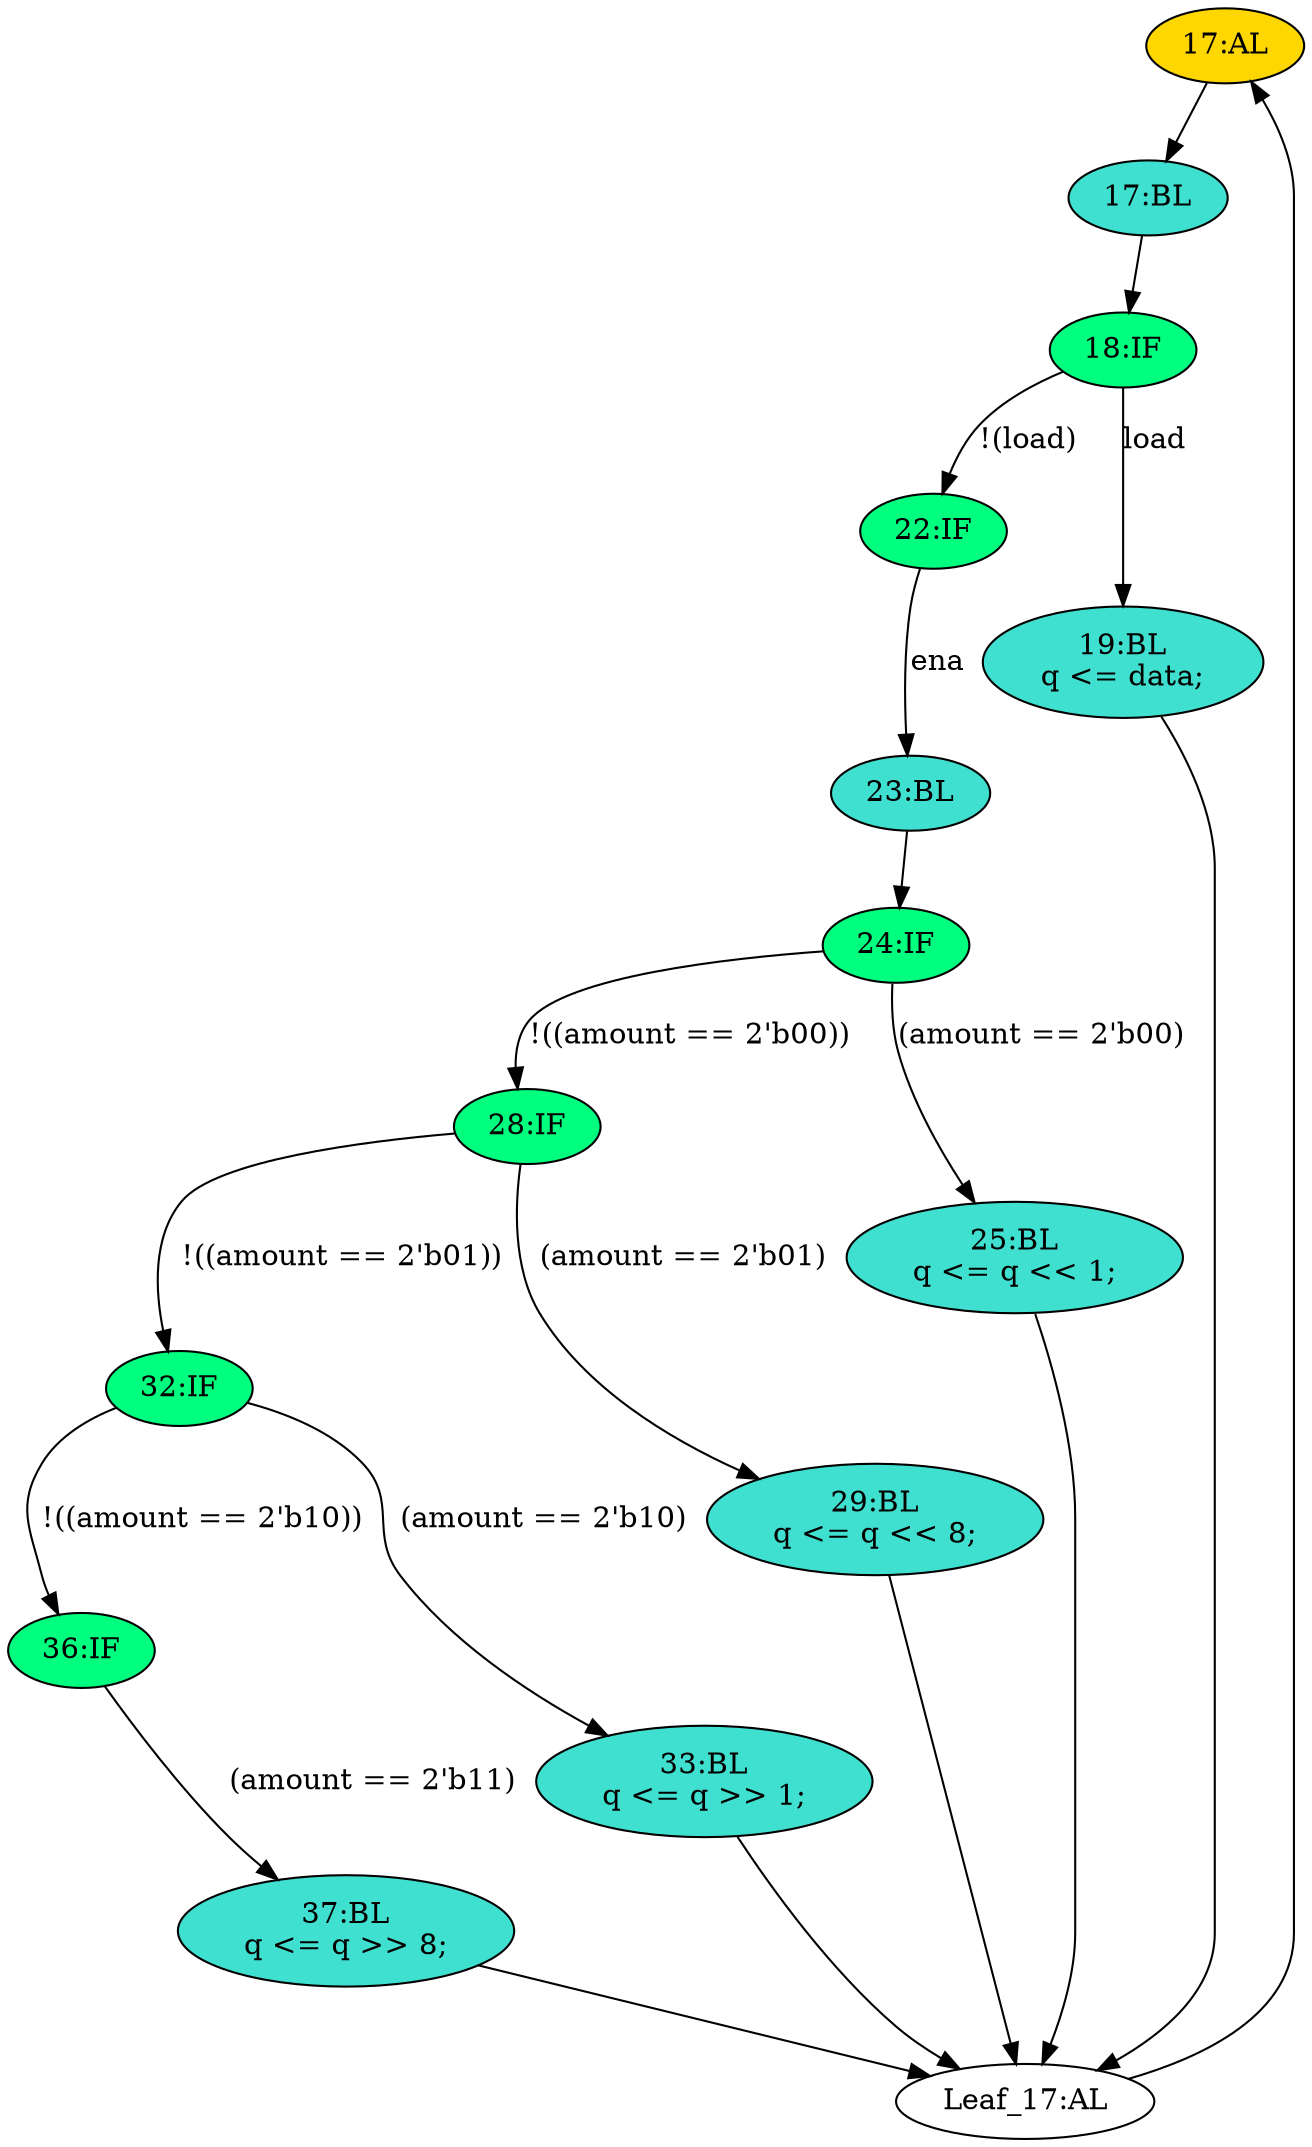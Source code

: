 strict digraph "compose( ,  )" {
	node [label="\N"];
	"17:AL"	[ast="<pyverilog.vparser.ast.Always object at 0x7fa1453b7090>",
		clk_sens=True,
		fillcolor=gold,
		label="17:AL",
		sens="['clk']",
		statements="[]",
		style=filled,
		typ=Always,
		use_var="['load', 'ena', 'amount', 'data', 'q']"];
	"17:BL"	[ast="<pyverilog.vparser.ast.Block object at 0x7fa1453a3d10>",
		fillcolor=turquoise,
		label="17:BL",
		statements="[]",
		style=filled,
		typ=Block];
	"17:AL" -> "17:BL"	[cond="[]",
		lineno=None];
	"32:IF"	[ast="<pyverilog.vparser.ast.IfStatement object at 0x7fa146ee8ad0>",
		fillcolor=springgreen,
		label="32:IF",
		statements="[]",
		style=filled,
		typ=IfStatement];
	"36:IF"	[ast="<pyverilog.vparser.ast.IfStatement object at 0x7fa145258d10>",
		fillcolor=springgreen,
		label="36:IF",
		statements="[]",
		style=filled,
		typ=IfStatement];
	"32:IF" -> "36:IF"	[cond="['amount']",
		label="!((amount == 2'b10))",
		lineno=32];
	"33:BL"	[ast="<pyverilog.vparser.ast.Block object at 0x7fa145660450>",
		fillcolor=turquoise,
		label="33:BL
q <= q >> 1;",
		statements="[<pyverilog.vparser.ast.NonblockingSubstitution object at 0x7fa1453c6510>]",
		style=filled,
		typ=Block];
	"32:IF" -> "33:BL"	[cond="['amount']",
		label="(amount == 2'b10)",
		lineno=32];
	"37:BL"	[ast="<pyverilog.vparser.ast.Block object at 0x7fa145258810>",
		fillcolor=turquoise,
		label="37:BL
q <= q >> 8;",
		statements="[<pyverilog.vparser.ast.NonblockingSubstitution object at 0x7fa145258bd0>]",
		style=filled,
		typ=Block];
	"36:IF" -> "37:BL"	[cond="['amount']",
		label="(amount == 2'b11)",
		lineno=36];
	"28:IF"	[ast="<pyverilog.vparser.ast.IfStatement object at 0x7fa1453a6450>",
		fillcolor=springgreen,
		label="28:IF",
		statements="[]",
		style=filled,
		typ=IfStatement];
	"28:IF" -> "32:IF"	[cond="['amount']",
		label="!((amount == 2'b01))",
		lineno=28];
	"29:BL"	[ast="<pyverilog.vparser.ast.Block object at 0x7fa1453a6150>",
		fillcolor=turquoise,
		label="29:BL
q <= q << 8;",
		statements="[<pyverilog.vparser.ast.NonblockingSubstitution object at 0x7fa1457c1610>]",
		style=filled,
		typ=Block];
	"28:IF" -> "29:BL"	[cond="['amount']",
		label="(amount == 2'b01)",
		lineno=28];
	"18:IF"	[ast="<pyverilog.vparser.ast.IfStatement object at 0x7fa1453a3ed0>",
		fillcolor=springgreen,
		label="18:IF",
		statements="[]",
		style=filled,
		typ=IfStatement];
	"17:BL" -> "18:IF"	[cond="[]",
		lineno=None];
	"Leaf_17:AL"	[def_var="['q']",
		label="Leaf_17:AL"];
	"33:BL" -> "Leaf_17:AL"	[cond="[]",
		lineno=None];
	"24:IF"	[ast="<pyverilog.vparser.ast.IfStatement object at 0x7fa1453bdc50>",
		fillcolor=springgreen,
		label="24:IF",
		statements="[]",
		style=filled,
		typ=IfStatement];
	"24:IF" -> "28:IF"	[cond="['amount']",
		label="!((amount == 2'b00))",
		lineno=24];
	"25:BL"	[ast="<pyverilog.vparser.ast.Block object at 0x7fa1453b1390>",
		fillcolor=turquoise,
		label="25:BL
q <= q << 1;",
		statements="[<pyverilog.vparser.ast.NonblockingSubstitution object at 0x7fa1453bdd10>]",
		style=filled,
		typ=Block];
	"24:IF" -> "25:BL"	[cond="['amount']",
		label="(amount == 2'b00)",
		lineno=24];
	"22:IF"	[ast="<pyverilog.vparser.ast.IfStatement object at 0x7fa14534ecd0>",
		fillcolor=springgreen,
		label="22:IF",
		statements="[]",
		style=filled,
		typ=IfStatement];
	"23:BL"	[ast="<pyverilog.vparser.ast.Block object at 0x7fa14534e550>",
		fillcolor=turquoise,
		label="23:BL",
		statements="[]",
		style=filled,
		typ=Block];
	"22:IF" -> "23:BL"	[cond="['ena']",
		label=ena,
		lineno=22];
	"19:BL"	[ast="<pyverilog.vparser.ast.Block object at 0x7fa1453b71d0>",
		fillcolor=turquoise,
		label="19:BL
q <= data;",
		statements="[<pyverilog.vparser.ast.NonblockingSubstitution object at 0x7fa1453a3210>]",
		style=filled,
		typ=Block];
	"19:BL" -> "Leaf_17:AL"	[cond="[]",
		lineno=None];
	"18:IF" -> "22:IF"	[cond="['load']",
		label="!(load)",
		lineno=18];
	"18:IF" -> "19:BL"	[cond="['load']",
		label=load,
		lineno=18];
	"Leaf_17:AL" -> "17:AL";
	"25:BL" -> "Leaf_17:AL"	[cond="[]",
		lineno=None];
	"29:BL" -> "Leaf_17:AL"	[cond="[]",
		lineno=None];
	"23:BL" -> "24:IF"	[cond="[]",
		lineno=None];
	"37:BL" -> "Leaf_17:AL"	[cond="[]",
		lineno=None];
}

